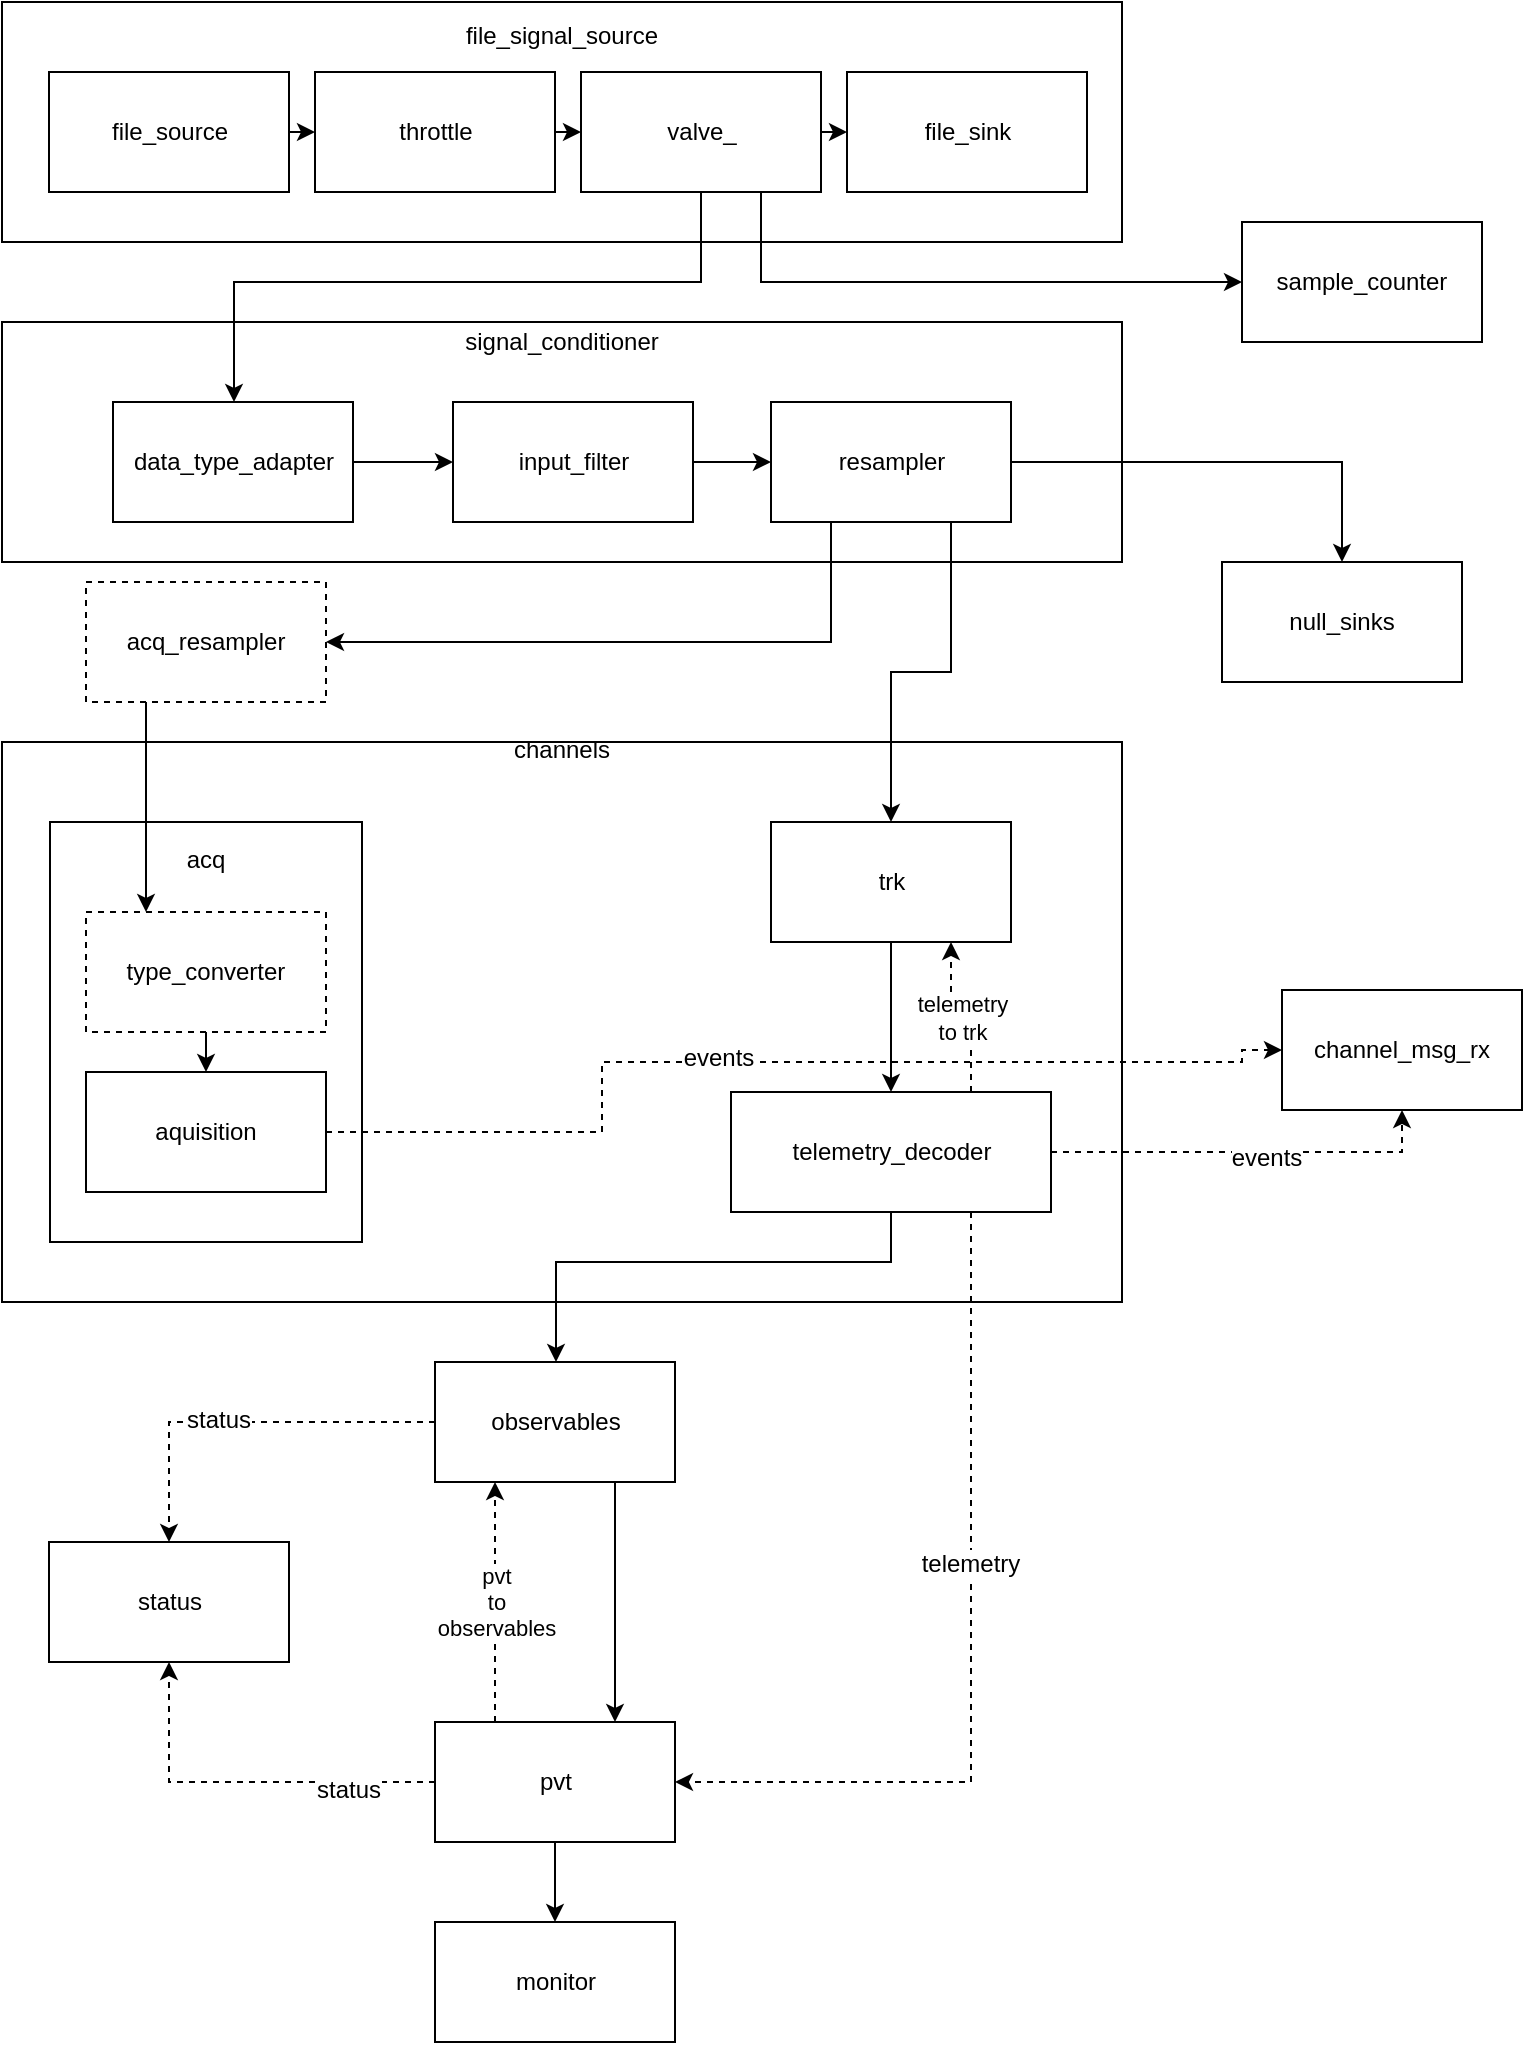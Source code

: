 <mxfile pages="1" version="11.2.9" type="github"><diagram id="GdWHikzpUMky8XcylQXw" name="Page-1"><mxGraphModel dx="976" dy="571" grid="1" gridSize="10" guides="1" tooltips="1" connect="1" arrows="1" fold="1" page="1" pageScale="1" pageWidth="827" pageHeight="1169" math="0" shadow="0"><root><mxCell id="0"/><mxCell id="1" parent="0"/><mxCell id="0MRtrHm43T_deCgoj9pL-31" value="channels&lt;br&gt;&lt;br&gt;&lt;br&gt;&lt;br&gt;&lt;br&gt;&lt;br&gt;&lt;br&gt;&lt;br&gt;&lt;br&gt;&lt;br&gt;&lt;br&gt;&lt;br&gt;&lt;br&gt;&lt;br&gt;&lt;br&gt;&lt;br&gt;&lt;br&gt;&lt;br&gt;&lt;br&gt;&lt;br&gt;" style="rounded=0;whiteSpace=wrap;html=1;" vertex="1" parent="1"><mxGeometry x="50" y="430" width="560" height="280" as="geometry"/></mxCell><mxCell id="0MRtrHm43T_deCgoj9pL-16" value="signal_conditioner&lt;br&gt;&lt;br&gt;&lt;br&gt;&lt;br&gt;&lt;br&gt;&lt;br&gt;&lt;br&gt;&lt;br&gt;" style="rounded=0;whiteSpace=wrap;html=1;" vertex="1" parent="1"><mxGeometry x="50" y="220" width="560" height="120" as="geometry"/></mxCell><mxCell id="0MRtrHm43T_deCgoj9pL-7" value="file_signal_source&lt;br&gt;&lt;br&gt;&lt;br&gt;&lt;br&gt;&lt;br&gt;&lt;br&gt;&lt;br&gt;" style="rounded=0;whiteSpace=wrap;html=1;" vertex="1" parent="1"><mxGeometry x="50" y="60" width="560" height="120" as="geometry"/></mxCell><mxCell id="0MRtrHm43T_deCgoj9pL-12" style="edgeStyle=orthogonalEdgeStyle;rounded=0;orthogonalLoop=1;jettySize=auto;html=1;exitX=1;exitY=0.5;exitDx=0;exitDy=0;entryX=0;entryY=0.5;entryDx=0;entryDy=0;" edge="1" parent="1" source="0MRtrHm43T_deCgoj9pL-8" target="0MRtrHm43T_deCgoj9pL-11"><mxGeometry relative="1" as="geometry"/></mxCell><mxCell id="0MRtrHm43T_deCgoj9pL-8" value="file_source" style="rounded=0;whiteSpace=wrap;html=1;" vertex="1" parent="1"><mxGeometry x="73.5" y="95" width="120" height="60" as="geometry"/></mxCell><mxCell id="0MRtrHm43T_deCgoj9pL-14" style="edgeStyle=orthogonalEdgeStyle;rounded=0;orthogonalLoop=1;jettySize=auto;html=1;exitX=1;exitY=0.5;exitDx=0;exitDy=0;entryX=0;entryY=0.5;entryDx=0;entryDy=0;" edge="1" parent="1" source="0MRtrHm43T_deCgoj9pL-9" target="0MRtrHm43T_deCgoj9pL-10"><mxGeometry relative="1" as="geometry"/></mxCell><mxCell id="0MRtrHm43T_deCgoj9pL-15" style="edgeStyle=orthogonalEdgeStyle;rounded=0;orthogonalLoop=1;jettySize=auto;html=1;exitX=0.5;exitY=1;exitDx=0;exitDy=0;" edge="1" parent="1" source="0MRtrHm43T_deCgoj9pL-9" target="0MRtrHm43T_deCgoj9pL-17"><mxGeometry relative="1" as="geometry"><mxPoint x="310" y="330" as="targetPoint"/><Array as="points"><mxPoint x="400" y="200"/><mxPoint x="166" y="200"/></Array></mxGeometry></mxCell><mxCell id="0MRtrHm43T_deCgoj9pL-28" style="edgeStyle=orthogonalEdgeStyle;rounded=0;orthogonalLoop=1;jettySize=auto;html=1;exitX=0.75;exitY=1;exitDx=0;exitDy=0;entryX=0;entryY=0.5;entryDx=0;entryDy=0;" edge="1" parent="1" source="0MRtrHm43T_deCgoj9pL-9" target="0MRtrHm43T_deCgoj9pL-23"><mxGeometry relative="1" as="geometry"/></mxCell><mxCell id="0MRtrHm43T_deCgoj9pL-9" value="valve_" style="rounded=0;whiteSpace=wrap;html=1;" vertex="1" parent="1"><mxGeometry x="339.5" y="95" width="120" height="60" as="geometry"/></mxCell><mxCell id="0MRtrHm43T_deCgoj9pL-10" value="file_sink" style="rounded=0;whiteSpace=wrap;html=1;" vertex="1" parent="1"><mxGeometry x="472.5" y="95" width="120" height="60" as="geometry"/></mxCell><mxCell id="0MRtrHm43T_deCgoj9pL-13" style="edgeStyle=orthogonalEdgeStyle;rounded=0;orthogonalLoop=1;jettySize=auto;html=1;exitX=1;exitY=0.5;exitDx=0;exitDy=0;entryX=0;entryY=0.5;entryDx=0;entryDy=0;" edge="1" parent="1" source="0MRtrHm43T_deCgoj9pL-11" target="0MRtrHm43T_deCgoj9pL-9"><mxGeometry relative="1" as="geometry"/></mxCell><mxCell id="0MRtrHm43T_deCgoj9pL-11" value="throttle" style="rounded=0;whiteSpace=wrap;html=1;" vertex="1" parent="1"><mxGeometry x="206.5" y="95" width="120" height="60" as="geometry"/></mxCell><mxCell id="0MRtrHm43T_deCgoj9pL-20" style="edgeStyle=orthogonalEdgeStyle;rounded=0;orthogonalLoop=1;jettySize=auto;html=1;exitX=1;exitY=0.5;exitDx=0;exitDy=0;" edge="1" parent="1" source="0MRtrHm43T_deCgoj9pL-17" target="0MRtrHm43T_deCgoj9pL-18"><mxGeometry relative="1" as="geometry"/></mxCell><mxCell id="0MRtrHm43T_deCgoj9pL-17" value="data_type_adapter" style="rounded=0;whiteSpace=wrap;html=1;" vertex="1" parent="1"><mxGeometry x="105.5" y="260" width="120" height="60" as="geometry"/></mxCell><mxCell id="0MRtrHm43T_deCgoj9pL-21" style="edgeStyle=orthogonalEdgeStyle;rounded=0;orthogonalLoop=1;jettySize=auto;html=1;exitX=1;exitY=0.5;exitDx=0;exitDy=0;entryX=0;entryY=0.5;entryDx=0;entryDy=0;" edge="1" parent="1" source="0MRtrHm43T_deCgoj9pL-18" target="0MRtrHm43T_deCgoj9pL-19"><mxGeometry relative="1" as="geometry"/></mxCell><mxCell id="0MRtrHm43T_deCgoj9pL-18" value="input_filter" style="rounded=0;whiteSpace=wrap;html=1;" vertex="1" parent="1"><mxGeometry x="275.5" y="260" width="120" height="60" as="geometry"/></mxCell><mxCell id="0MRtrHm43T_deCgoj9pL-38" style="edgeStyle=orthogonalEdgeStyle;rounded=0;orthogonalLoop=1;jettySize=auto;html=1;exitX=0.25;exitY=1;exitDx=0;exitDy=0;entryX=1;entryY=0.5;entryDx=0;entryDy=0;" edge="1" parent="1" source="0MRtrHm43T_deCgoj9pL-19" target="0MRtrHm43T_deCgoj9pL-37"><mxGeometry relative="1" as="geometry"/></mxCell><mxCell id="0MRtrHm43T_deCgoj9pL-51" style="edgeStyle=orthogonalEdgeStyle;rounded=0;orthogonalLoop=1;jettySize=auto;html=1;exitX=0.75;exitY=1;exitDx=0;exitDy=0;entryX=0.5;entryY=0;entryDx=0;entryDy=0;" edge="1" parent="1" source="0MRtrHm43T_deCgoj9pL-19" target="0MRtrHm43T_deCgoj9pL-50"><mxGeometry relative="1" as="geometry"/></mxCell><mxCell id="0MRtrHm43T_deCgoj9pL-55" style="edgeStyle=orthogonalEdgeStyle;rounded=0;orthogonalLoop=1;jettySize=auto;html=1;exitX=1;exitY=0.5;exitDx=0;exitDy=0;entryX=0.5;entryY=0;entryDx=0;entryDy=0;" edge="1" parent="1" source="0MRtrHm43T_deCgoj9pL-19" target="0MRtrHm43T_deCgoj9pL-32"><mxGeometry relative="1" as="geometry"><mxPoint x="720" y="330" as="targetPoint"/></mxGeometry></mxCell><mxCell id="0MRtrHm43T_deCgoj9pL-19" value="resampler" style="rounded=0;whiteSpace=wrap;html=1;" vertex="1" parent="1"><mxGeometry x="434.5" y="260" width="120" height="60" as="geometry"/></mxCell><mxCell id="0MRtrHm43T_deCgoj9pL-23" value="sample_counter" style="rounded=0;whiteSpace=wrap;html=1;" vertex="1" parent="1"><mxGeometry x="670" y="170" width="120" height="60" as="geometry"/></mxCell><mxCell id="0MRtrHm43T_deCgoj9pL-32" value="null_sinks" style="rounded=0;whiteSpace=wrap;html=1;" vertex="1" parent="1"><mxGeometry x="660" y="340" width="120" height="60" as="geometry"/></mxCell><mxCell id="0MRtrHm43T_deCgoj9pL-35" value="acq&lt;br&gt;&lt;br&gt;&lt;br&gt;&lt;br&gt;&lt;br&gt;&lt;br&gt;&lt;br&gt;&lt;br&gt;&lt;br&gt;&lt;br&gt;&lt;br&gt;&lt;br&gt;&lt;br&gt;" style="rounded=0;whiteSpace=wrap;html=1;flipH=1;flipV=1;" vertex="1" parent="1"><mxGeometry x="74" y="470" width="156" height="210" as="geometry"/></mxCell><mxCell id="0MRtrHm43T_deCgoj9pL-45" style="edgeStyle=orthogonalEdgeStyle;rounded=0;orthogonalLoop=1;jettySize=auto;html=1;exitX=0.25;exitY=1;exitDx=0;exitDy=0;entryX=0.25;entryY=0;entryDx=0;entryDy=0;" edge="1" parent="1" source="0MRtrHm43T_deCgoj9pL-37" target="0MRtrHm43T_deCgoj9pL-39"><mxGeometry relative="1" as="geometry"/></mxCell><mxCell id="0MRtrHm43T_deCgoj9pL-37" value="acq_resampler" style="rounded=0;whiteSpace=wrap;html=1;dashed=1;" vertex="1" parent="1"><mxGeometry x="92" y="350" width="120" height="60" as="geometry"/></mxCell><mxCell id="0MRtrHm43T_deCgoj9pL-46" style="edgeStyle=orthogonalEdgeStyle;rounded=0;orthogonalLoop=1;jettySize=auto;html=1;exitX=0.5;exitY=1;exitDx=0;exitDy=0;entryX=0.5;entryY=0;entryDx=0;entryDy=0;" edge="1" parent="1" source="0MRtrHm43T_deCgoj9pL-39" target="0MRtrHm43T_deCgoj9pL-44"><mxGeometry relative="1" as="geometry"/></mxCell><mxCell id="0MRtrHm43T_deCgoj9pL-39" value="type_converter" style="rounded=0;whiteSpace=wrap;html=1;dashed=1;" vertex="1" parent="1"><mxGeometry x="92" y="515" width="120" height="60" as="geometry"/></mxCell><mxCell id="0MRtrHm43T_deCgoj9pL-56" style="edgeStyle=orthogonalEdgeStyle;rounded=0;orthogonalLoop=1;jettySize=auto;html=1;exitX=0.5;exitY=1;exitDx=0;exitDy=0;" edge="1" parent="1" source="0MRtrHm43T_deCgoj9pL-41" target="0MRtrHm43T_deCgoj9pL-53"><mxGeometry relative="1" as="geometry"><Array as="points"><mxPoint x="495" y="690"/><mxPoint x="327" y="690"/></Array></mxGeometry></mxCell><mxCell id="0MRtrHm43T_deCgoj9pL-60" style="edgeStyle=orthogonalEdgeStyle;rounded=0;orthogonalLoop=1;jettySize=auto;html=1;exitX=0.75;exitY=1;exitDx=0;exitDy=0;entryX=1;entryY=0.5;entryDx=0;entryDy=0;dashed=1;" edge="1" parent="1" source="0MRtrHm43T_deCgoj9pL-41" target="0MRtrHm43T_deCgoj9pL-54"><mxGeometry relative="1" as="geometry"/></mxCell><mxCell id="0MRtrHm43T_deCgoj9pL-61" value="telemetry" style="text;html=1;resizable=0;points=[];align=center;verticalAlign=middle;labelBackgroundColor=#ffffff;" vertex="1" connectable="0" parent="0MRtrHm43T_deCgoj9pL-60"><mxGeometry x="-0.19" y="-1" relative="1" as="geometry"><mxPoint as="offset"/></mxGeometry></mxCell><mxCell id="0MRtrHm43T_deCgoj9pL-70" value="telemetry&lt;br&gt;to trk" style="edgeStyle=orthogonalEdgeStyle;rounded=0;orthogonalLoop=1;jettySize=auto;html=1;exitX=0.75;exitY=0;exitDx=0;exitDy=0;entryX=0.75;entryY=1;entryDx=0;entryDy=0;dashed=1;" edge="1" parent="1" source="0MRtrHm43T_deCgoj9pL-41" target="0MRtrHm43T_deCgoj9pL-50"><mxGeometry relative="1" as="geometry"/></mxCell><mxCell id="0MRtrHm43T_deCgoj9pL-73" style="edgeStyle=orthogonalEdgeStyle;rounded=0;orthogonalLoop=1;jettySize=auto;html=1;exitX=1;exitY=0.5;exitDx=0;exitDy=0;entryX=0.5;entryY=1;entryDx=0;entryDy=0;dashed=1;" edge="1" parent="1" source="0MRtrHm43T_deCgoj9pL-41" target="0MRtrHm43T_deCgoj9pL-69"><mxGeometry relative="1" as="geometry"/></mxCell><mxCell id="0MRtrHm43T_deCgoj9pL-74" value="events" style="text;html=1;resizable=0;points=[];align=center;verticalAlign=middle;labelBackgroundColor=#ffffff;" vertex="1" connectable="0" parent="0MRtrHm43T_deCgoj9pL-73"><mxGeometry x="0.094" y="-3" relative="1" as="geometry"><mxPoint as="offset"/></mxGeometry></mxCell><mxCell id="0MRtrHm43T_deCgoj9pL-41" value="telemetry_decoder" style="rounded=0;whiteSpace=wrap;html=1;flipH=1;flipV=1;" vertex="1" parent="1"><mxGeometry x="414.5" y="605" width="160" height="60" as="geometry"/></mxCell><mxCell id="0MRtrHm43T_deCgoj9pL-71" style="edgeStyle=orthogonalEdgeStyle;rounded=0;orthogonalLoop=1;jettySize=auto;html=1;exitX=1;exitY=0.5;exitDx=0;exitDy=0;entryX=0;entryY=0.5;entryDx=0;entryDy=0;dashed=1;" edge="1" parent="1" source="0MRtrHm43T_deCgoj9pL-44" target="0MRtrHm43T_deCgoj9pL-69"><mxGeometry relative="1" as="geometry"><Array as="points"><mxPoint x="350" y="625"/><mxPoint x="350" y="590"/><mxPoint x="670" y="590"/></Array></mxGeometry></mxCell><mxCell id="0MRtrHm43T_deCgoj9pL-72" value="events" style="text;html=1;resizable=0;points=[];align=center;verticalAlign=middle;labelBackgroundColor=#ffffff;" vertex="1" connectable="0" parent="0MRtrHm43T_deCgoj9pL-71"><mxGeometry x="-0.111" y="2" relative="1" as="geometry"><mxPoint as="offset"/></mxGeometry></mxCell><mxCell id="0MRtrHm43T_deCgoj9pL-44" value="aquisition" style="rounded=0;whiteSpace=wrap;html=1;" vertex="1" parent="1"><mxGeometry x="92" y="595" width="120" height="60" as="geometry"/></mxCell><mxCell id="0MRtrHm43T_deCgoj9pL-52" style="edgeStyle=orthogonalEdgeStyle;rounded=0;orthogonalLoop=1;jettySize=auto;html=1;exitX=0.5;exitY=1;exitDx=0;exitDy=0;entryX=0.5;entryY=0;entryDx=0;entryDy=0;" edge="1" parent="1" source="0MRtrHm43T_deCgoj9pL-50" target="0MRtrHm43T_deCgoj9pL-41"><mxGeometry relative="1" as="geometry"/></mxCell><mxCell id="0MRtrHm43T_deCgoj9pL-50" value="trk" style="rounded=0;whiteSpace=wrap;html=1;" vertex="1" parent="1"><mxGeometry x="434.5" y="470" width="120" height="60" as="geometry"/></mxCell><mxCell id="0MRtrHm43T_deCgoj9pL-63" style="edgeStyle=orthogonalEdgeStyle;rounded=0;orthogonalLoop=1;jettySize=auto;html=1;exitX=0;exitY=0.5;exitDx=0;exitDy=0;dashed=1;" edge="1" parent="1" source="0MRtrHm43T_deCgoj9pL-53" target="0MRtrHm43T_deCgoj9pL-62"><mxGeometry relative="1" as="geometry"/></mxCell><mxCell id="0MRtrHm43T_deCgoj9pL-66" value="status" style="text;html=1;resizable=0;points=[];align=center;verticalAlign=middle;labelBackgroundColor=#ffffff;" vertex="1" connectable="0" parent="0MRtrHm43T_deCgoj9pL-63"><mxGeometry x="0.125" y="-1" relative="1" as="geometry"><mxPoint as="offset"/></mxGeometry></mxCell><mxCell id="0MRtrHm43T_deCgoj9pL-65" style="edgeStyle=orthogonalEdgeStyle;rounded=0;orthogonalLoop=1;jettySize=auto;html=1;exitX=0.75;exitY=1;exitDx=0;exitDy=0;entryX=0.75;entryY=0;entryDx=0;entryDy=0;" edge="1" parent="1" source="0MRtrHm43T_deCgoj9pL-53" target="0MRtrHm43T_deCgoj9pL-54"><mxGeometry relative="1" as="geometry"/></mxCell><mxCell id="0MRtrHm43T_deCgoj9pL-53" value="observables" style="rounded=0;whiteSpace=wrap;html=1;" vertex="1" parent="1"><mxGeometry x="266.5" y="740" width="120" height="60" as="geometry"/></mxCell><mxCell id="0MRtrHm43T_deCgoj9pL-59" style="edgeStyle=orthogonalEdgeStyle;rounded=0;orthogonalLoop=1;jettySize=auto;html=1;exitX=0.5;exitY=1;exitDx=0;exitDy=0;entryX=0.5;entryY=0;entryDx=0;entryDy=0;" edge="1" parent="1" source="0MRtrHm43T_deCgoj9pL-54" target="0MRtrHm43T_deCgoj9pL-58"><mxGeometry relative="1" as="geometry"/></mxCell><mxCell id="0MRtrHm43T_deCgoj9pL-64" value="pvt&lt;br&gt;to&lt;br&gt;observables" style="edgeStyle=orthogonalEdgeStyle;rounded=0;orthogonalLoop=1;jettySize=auto;html=1;exitX=0.25;exitY=0;exitDx=0;exitDy=0;entryX=0.25;entryY=1;entryDx=0;entryDy=0;dashed=1;" edge="1" parent="1" source="0MRtrHm43T_deCgoj9pL-54" target="0MRtrHm43T_deCgoj9pL-53"><mxGeometry relative="1" as="geometry"/></mxCell><mxCell id="0MRtrHm43T_deCgoj9pL-67" style="edgeStyle=orthogonalEdgeStyle;rounded=0;orthogonalLoop=1;jettySize=auto;html=1;exitX=0;exitY=0.5;exitDx=0;exitDy=0;entryX=0.5;entryY=1;entryDx=0;entryDy=0;dashed=1;" edge="1" parent="1" source="0MRtrHm43T_deCgoj9pL-54" target="0MRtrHm43T_deCgoj9pL-62"><mxGeometry relative="1" as="geometry"/></mxCell><mxCell id="0MRtrHm43T_deCgoj9pL-68" value="status" style="text;html=1;resizable=0;points=[];align=center;verticalAlign=middle;labelBackgroundColor=#ffffff;" vertex="1" connectable="0" parent="0MRtrHm43T_deCgoj9pL-67"><mxGeometry x="-0.548" y="4" relative="1" as="geometry"><mxPoint as="offset"/></mxGeometry></mxCell><mxCell id="0MRtrHm43T_deCgoj9pL-54" value="pvt" style="rounded=0;whiteSpace=wrap;html=1;" vertex="1" parent="1"><mxGeometry x="266.5" y="920" width="120" height="60" as="geometry"/></mxCell><mxCell id="0MRtrHm43T_deCgoj9pL-58" value="monitor" style="rounded=0;whiteSpace=wrap;html=1;" vertex="1" parent="1"><mxGeometry x="266.5" y="1020" width="120" height="60" as="geometry"/></mxCell><mxCell id="0MRtrHm43T_deCgoj9pL-62" value="status" style="rounded=0;whiteSpace=wrap;html=1;" vertex="1" parent="1"><mxGeometry x="73.5" y="830" width="120" height="60" as="geometry"/></mxCell><mxCell id="0MRtrHm43T_deCgoj9pL-69" value="channel_msg_rx" style="rounded=0;whiteSpace=wrap;html=1;" vertex="1" parent="1"><mxGeometry x="690" y="554" width="120" height="60" as="geometry"/></mxCell></root></mxGraphModel></diagram></mxfile>